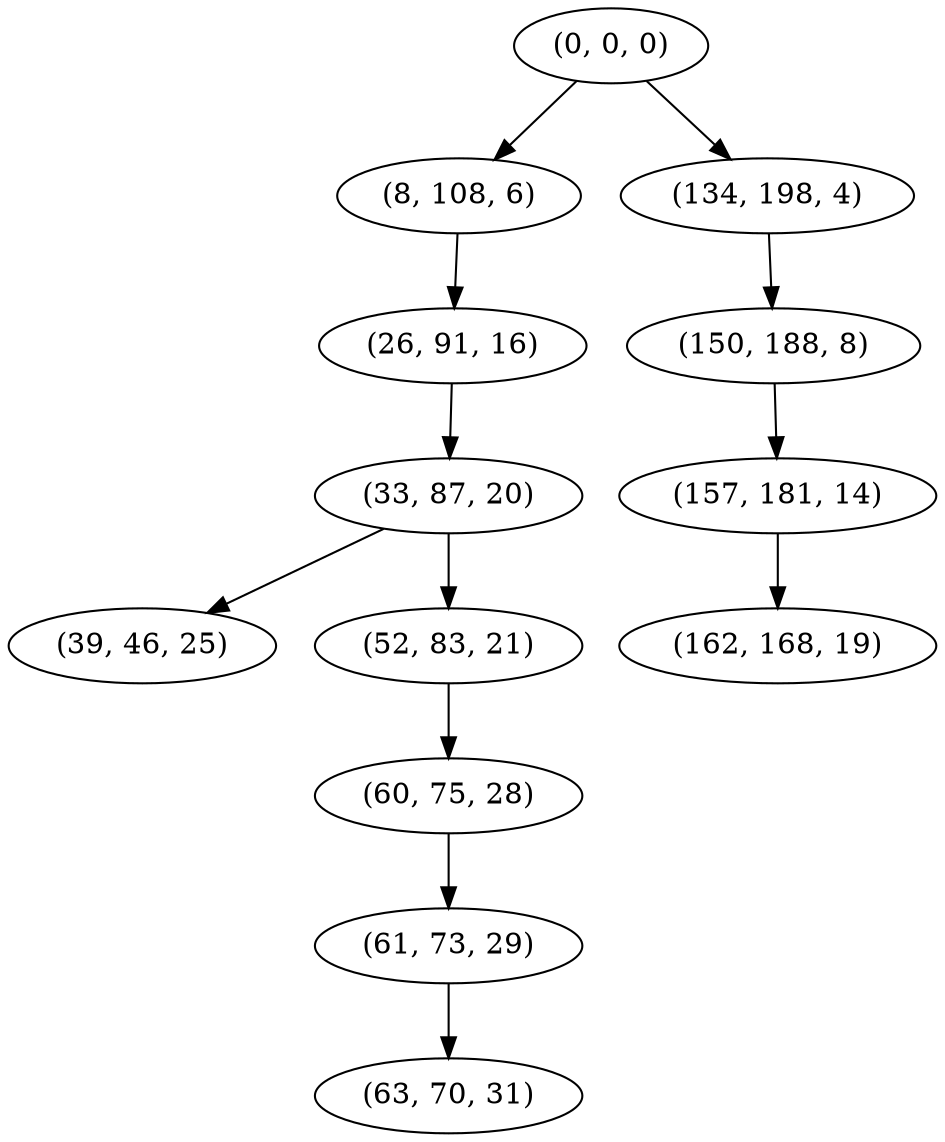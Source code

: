 digraph tree {
    "(0, 0, 0)";
    "(8, 108, 6)";
    "(26, 91, 16)";
    "(33, 87, 20)";
    "(39, 46, 25)";
    "(52, 83, 21)";
    "(60, 75, 28)";
    "(61, 73, 29)";
    "(63, 70, 31)";
    "(134, 198, 4)";
    "(150, 188, 8)";
    "(157, 181, 14)";
    "(162, 168, 19)";
    "(0, 0, 0)" -> "(8, 108, 6)";
    "(0, 0, 0)" -> "(134, 198, 4)";
    "(8, 108, 6)" -> "(26, 91, 16)";
    "(26, 91, 16)" -> "(33, 87, 20)";
    "(33, 87, 20)" -> "(39, 46, 25)";
    "(33, 87, 20)" -> "(52, 83, 21)";
    "(52, 83, 21)" -> "(60, 75, 28)";
    "(60, 75, 28)" -> "(61, 73, 29)";
    "(61, 73, 29)" -> "(63, 70, 31)";
    "(134, 198, 4)" -> "(150, 188, 8)";
    "(150, 188, 8)" -> "(157, 181, 14)";
    "(157, 181, 14)" -> "(162, 168, 19)";
}
